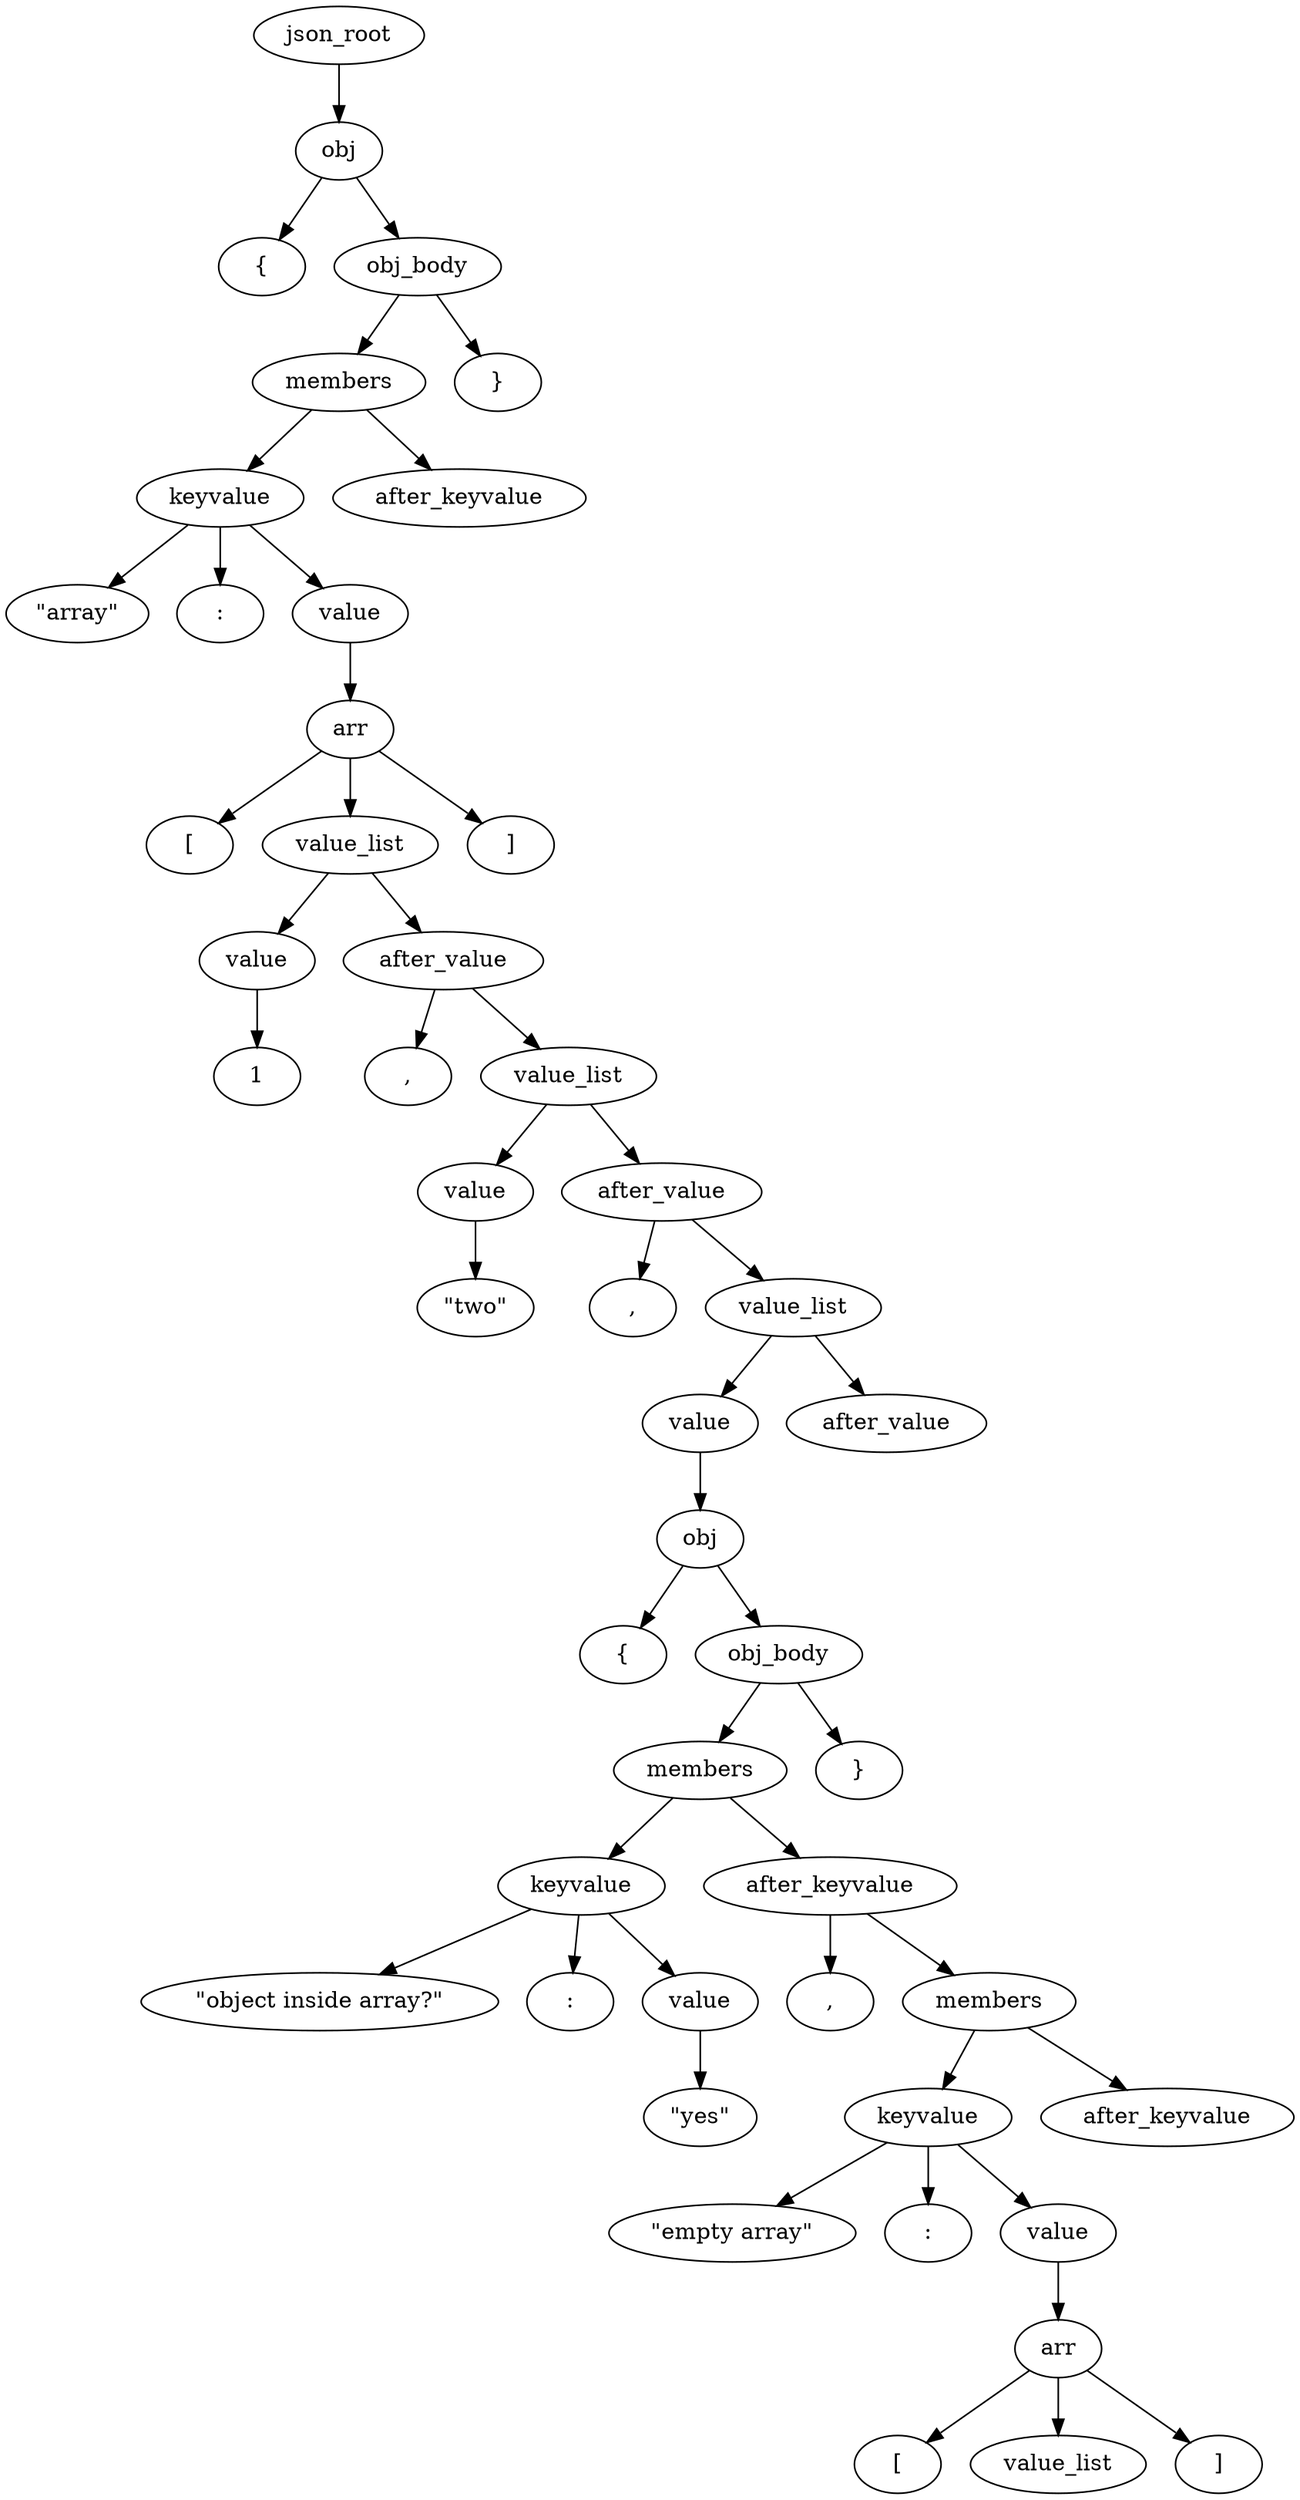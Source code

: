 digraph G {
    0 [label="json_root"];
    1 [label="obj"];
    2 [label="{"];
    3 [label="obj_body"];
    4 [label="members"];
    5 [label="keyvalue"];
    6 [label="\"array\""];
    7 [label=":"];
    8 [label="value"];
    9 [label="arr"];
    10 [label="["];
    11 [label="value_list"];
    12 [label="value"];
    13 [label="1"];
    14 [label="after_value"];
    15 [label=","];
    16 [label="value_list"];
    17 [label="value"];
    18 [label="\"two\""];
    19 [label="after_value"];
    20 [label=","];
    21 [label="value_list"];
    22 [label="value"];
    23 [label="obj"];
    24 [label="{"];
    25 [label="obj_body"];
    26 [label="members"];
    27 [label="keyvalue"];
    28 [label="\"object inside array?\""];
    29 [label=":"];
    30 [label="value"];
    31 [label="\"yes\""];
    32 [label="after_keyvalue"];
    33 [label=","];
    34 [label="members"];
    35 [label="keyvalue"];
    36 [label="\"empty array\""];
    37 [label=":"];
    38 [label="value"];
    39 [label="arr"];
    40 [label="["];
    41 [label="value_list"];
    42 [label="]"];
    43 [label="after_keyvalue"];
    44 [label="}"];
    45 [label="after_value"];
    46 [label="]"];
    47 [label="after_keyvalue"];
    48 [label="}"];

    12 -> 13;
    17 -> 18;
    30 -> 31;
    27 -> 28;
    27 -> 29;
    27 -> 30;
    39 -> 40;
    39 -> 41;
    39 -> 42;
    38 -> 39;
    35 -> 36;
    35 -> 37;
    35 -> 38;
    34 -> 35;
    34 -> 43;
    32 -> 33;
    32 -> 34;
    26 -> 27;
    26 -> 32;
    25 -> 26;
    25 -> 44;
    23 -> 24;
    23 -> 25;
    22 -> 23;
    21 -> 22;
    21 -> 45;
    19 -> 20;
    19 -> 21;
    16 -> 17;
    16 -> 19;
    14 -> 15;
    14 -> 16;
    11 -> 12;
    11 -> 14;
    9 -> 10;
    9 -> 11;
    9 -> 46;
    8 -> 9;
    5 -> 6;
    5 -> 7;
    5 -> 8;
    4 -> 5;
    4 -> 47;
    3 -> 4;
    3 -> 48;
    1 -> 2;
    1 -> 3;
    0 -> 1;
}